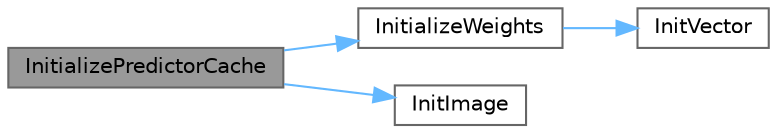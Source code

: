 digraph "InitializePredictorCache"
{
 // LATEX_PDF_SIZE
  bgcolor="transparent";
  edge [fontname=Helvetica,fontsize=10,labelfontname=Helvetica,labelfontsize=10];
  node [fontname=Helvetica,fontsize=10,shape=box,height=0.2,width=0.4];
  rankdir="LR";
  Node1 [id="Node000001",label="InitializePredictorCache",height=0.2,width=0.4,color="gray40", fillcolor="grey60", style="filled", fontcolor="black",tooltip=" "];
  Node1 -> Node2 [id="edge1_Node000001_Node000002",color="steelblue1",style="solid",tooltip=" "];
  Node2 [id="Node000002",label="InitializeWeights",height=0.2,width=0.4,color="grey40", fillcolor="white", style="filled",URL="$db/dc3/a00284.html#adcc753ae7048085817bd2c37b471f739",tooltip=" "];
  Node2 -> Node3 [id="edge2_Node000002_Node000003",color="steelblue1",style="solid",tooltip=" "];
  Node3 [id="Node000003",label="InitVector",height=0.2,width=0.4,color="grey40", fillcolor="white", style="filled",URL="$df/d91/a00335.html#ab9661c8e10293140db24d4b650785939",tooltip=" "];
  Node1 -> Node4 [id="edge3_Node000001_Node000004",color="steelblue1",style="solid",tooltip=" "];
  Node4 [id="Node000004",label="InitImage",height=0.2,width=0.4,color="grey40", fillcolor="white", style="filled",URL="$d0/d39/a00314.html#a61b8047c5bba5a89979d65847e4103b1",tooltip=" "];
}

